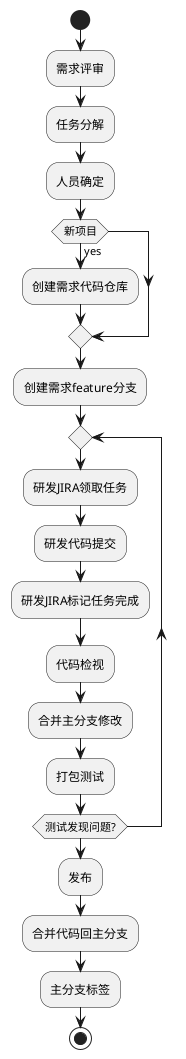 @startuml

start
:需求评审;
:任务分解;
:人员确定;
if (新项目) then (yes)
	:创建需求代码仓库;
endif
:创建需求feature分支;
repeat
	:研发JIRA领取任务;
	:研发代码提交;
	:研发JIRA标记任务完成;
	:代码检视;
	:合并主分支修改;
	:打包测试;
repeat while(测试发现问题?)
:发布;
:合并代码回主分支;
:主分支标签;
stop

@enduml
